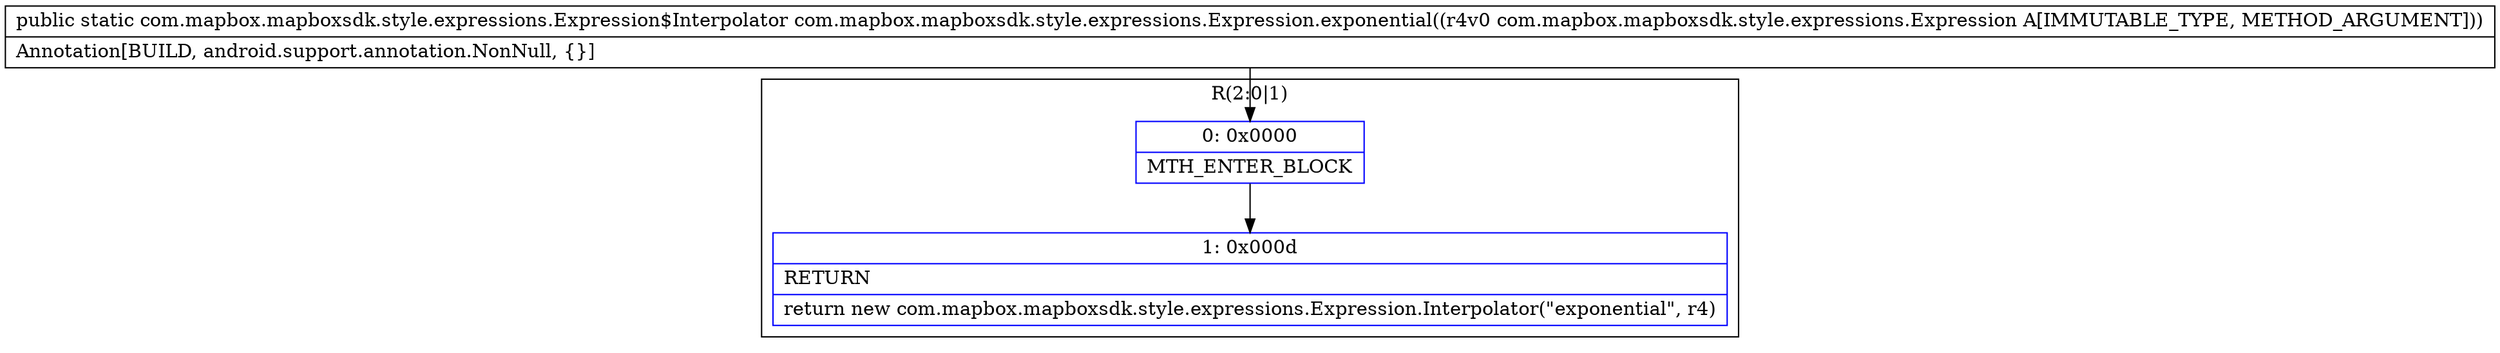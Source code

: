 digraph "CFG forcom.mapbox.mapboxsdk.style.expressions.Expression.exponential(Lcom\/mapbox\/mapboxsdk\/style\/expressions\/Expression;)Lcom\/mapbox\/mapboxsdk\/style\/expressions\/Expression$Interpolator;" {
subgraph cluster_Region_1748116698 {
label = "R(2:0|1)";
node [shape=record,color=blue];
Node_0 [shape=record,label="{0\:\ 0x0000|MTH_ENTER_BLOCK\l}"];
Node_1 [shape=record,label="{1\:\ 0x000d|RETURN\l|return new com.mapbox.mapboxsdk.style.expressions.Expression.Interpolator(\"exponential\", r4)\l}"];
}
MethodNode[shape=record,label="{public static com.mapbox.mapboxsdk.style.expressions.Expression$Interpolator com.mapbox.mapboxsdk.style.expressions.Expression.exponential((r4v0 com.mapbox.mapboxsdk.style.expressions.Expression A[IMMUTABLE_TYPE, METHOD_ARGUMENT]))  | Annotation[BUILD, android.support.annotation.NonNull, \{\}]\l}"];
MethodNode -> Node_0;
Node_0 -> Node_1;
}


